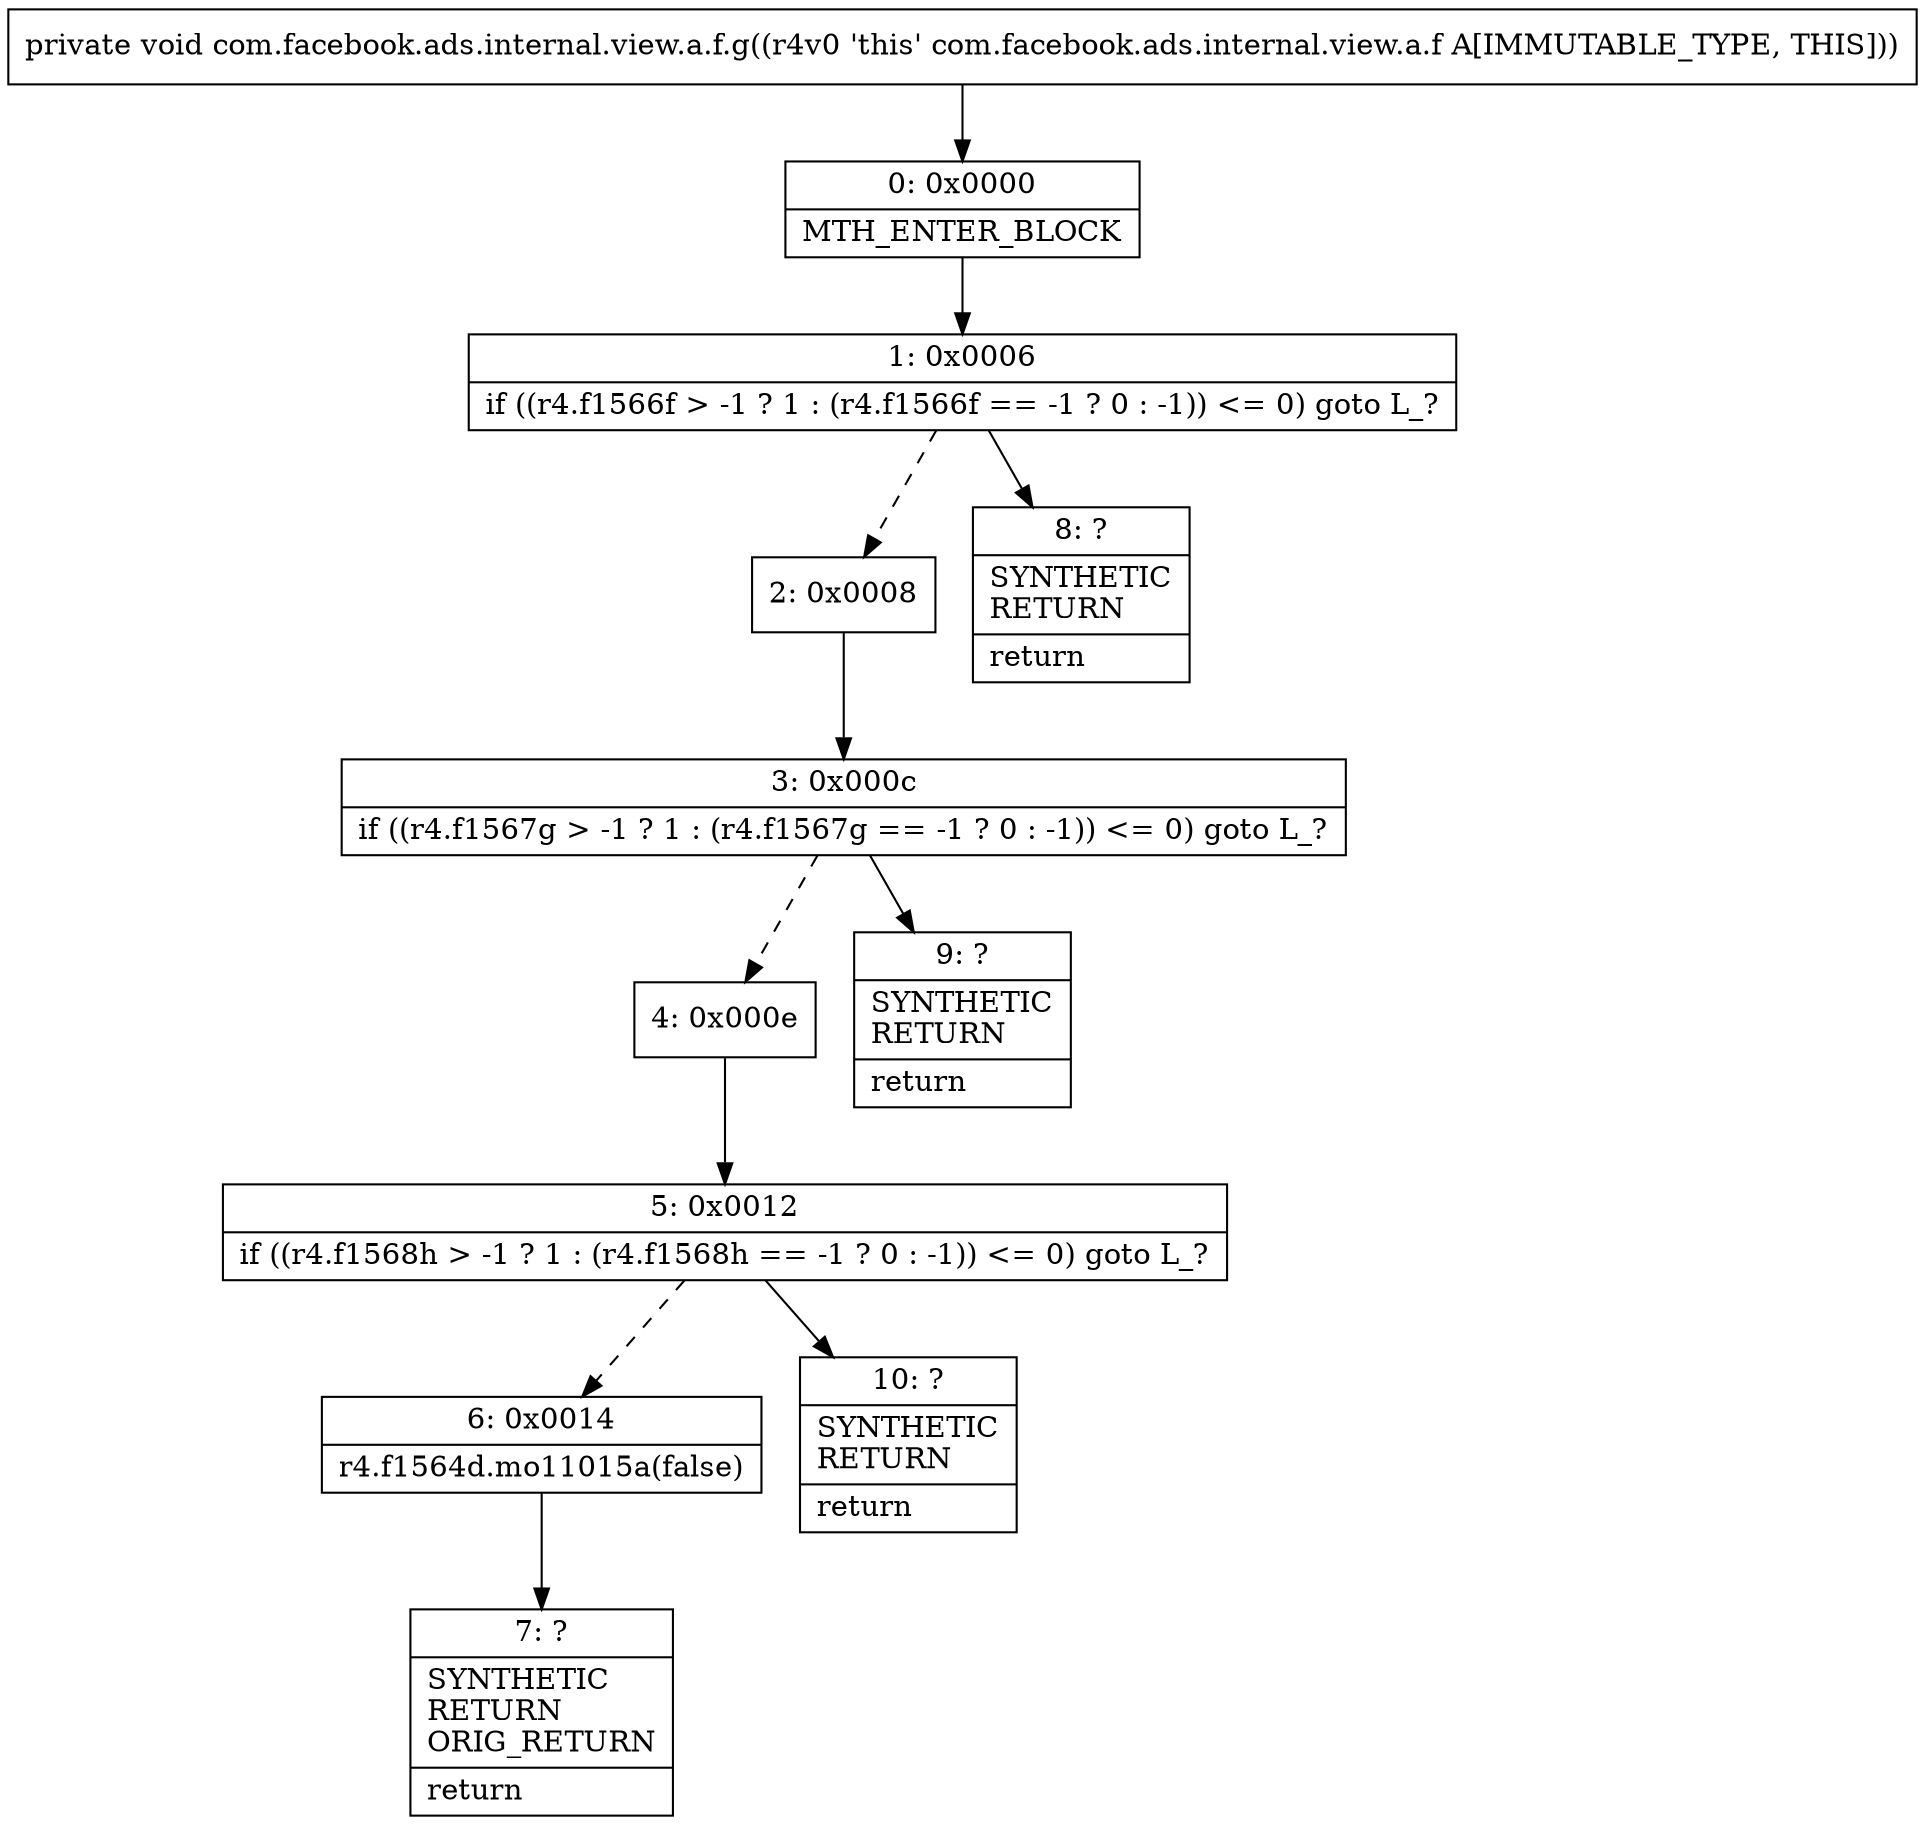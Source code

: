 digraph "CFG forcom.facebook.ads.internal.view.a.f.g()V" {
Node_0 [shape=record,label="{0\:\ 0x0000|MTH_ENTER_BLOCK\l}"];
Node_1 [shape=record,label="{1\:\ 0x0006|if ((r4.f1566f \> \-1 ? 1 : (r4.f1566f == \-1 ? 0 : \-1)) \<= 0) goto L_?\l}"];
Node_2 [shape=record,label="{2\:\ 0x0008}"];
Node_3 [shape=record,label="{3\:\ 0x000c|if ((r4.f1567g \> \-1 ? 1 : (r4.f1567g == \-1 ? 0 : \-1)) \<= 0) goto L_?\l}"];
Node_4 [shape=record,label="{4\:\ 0x000e}"];
Node_5 [shape=record,label="{5\:\ 0x0012|if ((r4.f1568h \> \-1 ? 1 : (r4.f1568h == \-1 ? 0 : \-1)) \<= 0) goto L_?\l}"];
Node_6 [shape=record,label="{6\:\ 0x0014|r4.f1564d.mo11015a(false)\l}"];
Node_7 [shape=record,label="{7\:\ ?|SYNTHETIC\lRETURN\lORIG_RETURN\l|return\l}"];
Node_8 [shape=record,label="{8\:\ ?|SYNTHETIC\lRETURN\l|return\l}"];
Node_9 [shape=record,label="{9\:\ ?|SYNTHETIC\lRETURN\l|return\l}"];
Node_10 [shape=record,label="{10\:\ ?|SYNTHETIC\lRETURN\l|return\l}"];
MethodNode[shape=record,label="{private void com.facebook.ads.internal.view.a.f.g((r4v0 'this' com.facebook.ads.internal.view.a.f A[IMMUTABLE_TYPE, THIS])) }"];
MethodNode -> Node_0;
Node_0 -> Node_1;
Node_1 -> Node_2[style=dashed];
Node_1 -> Node_8;
Node_2 -> Node_3;
Node_3 -> Node_4[style=dashed];
Node_3 -> Node_9;
Node_4 -> Node_5;
Node_5 -> Node_6[style=dashed];
Node_5 -> Node_10;
Node_6 -> Node_7;
}

